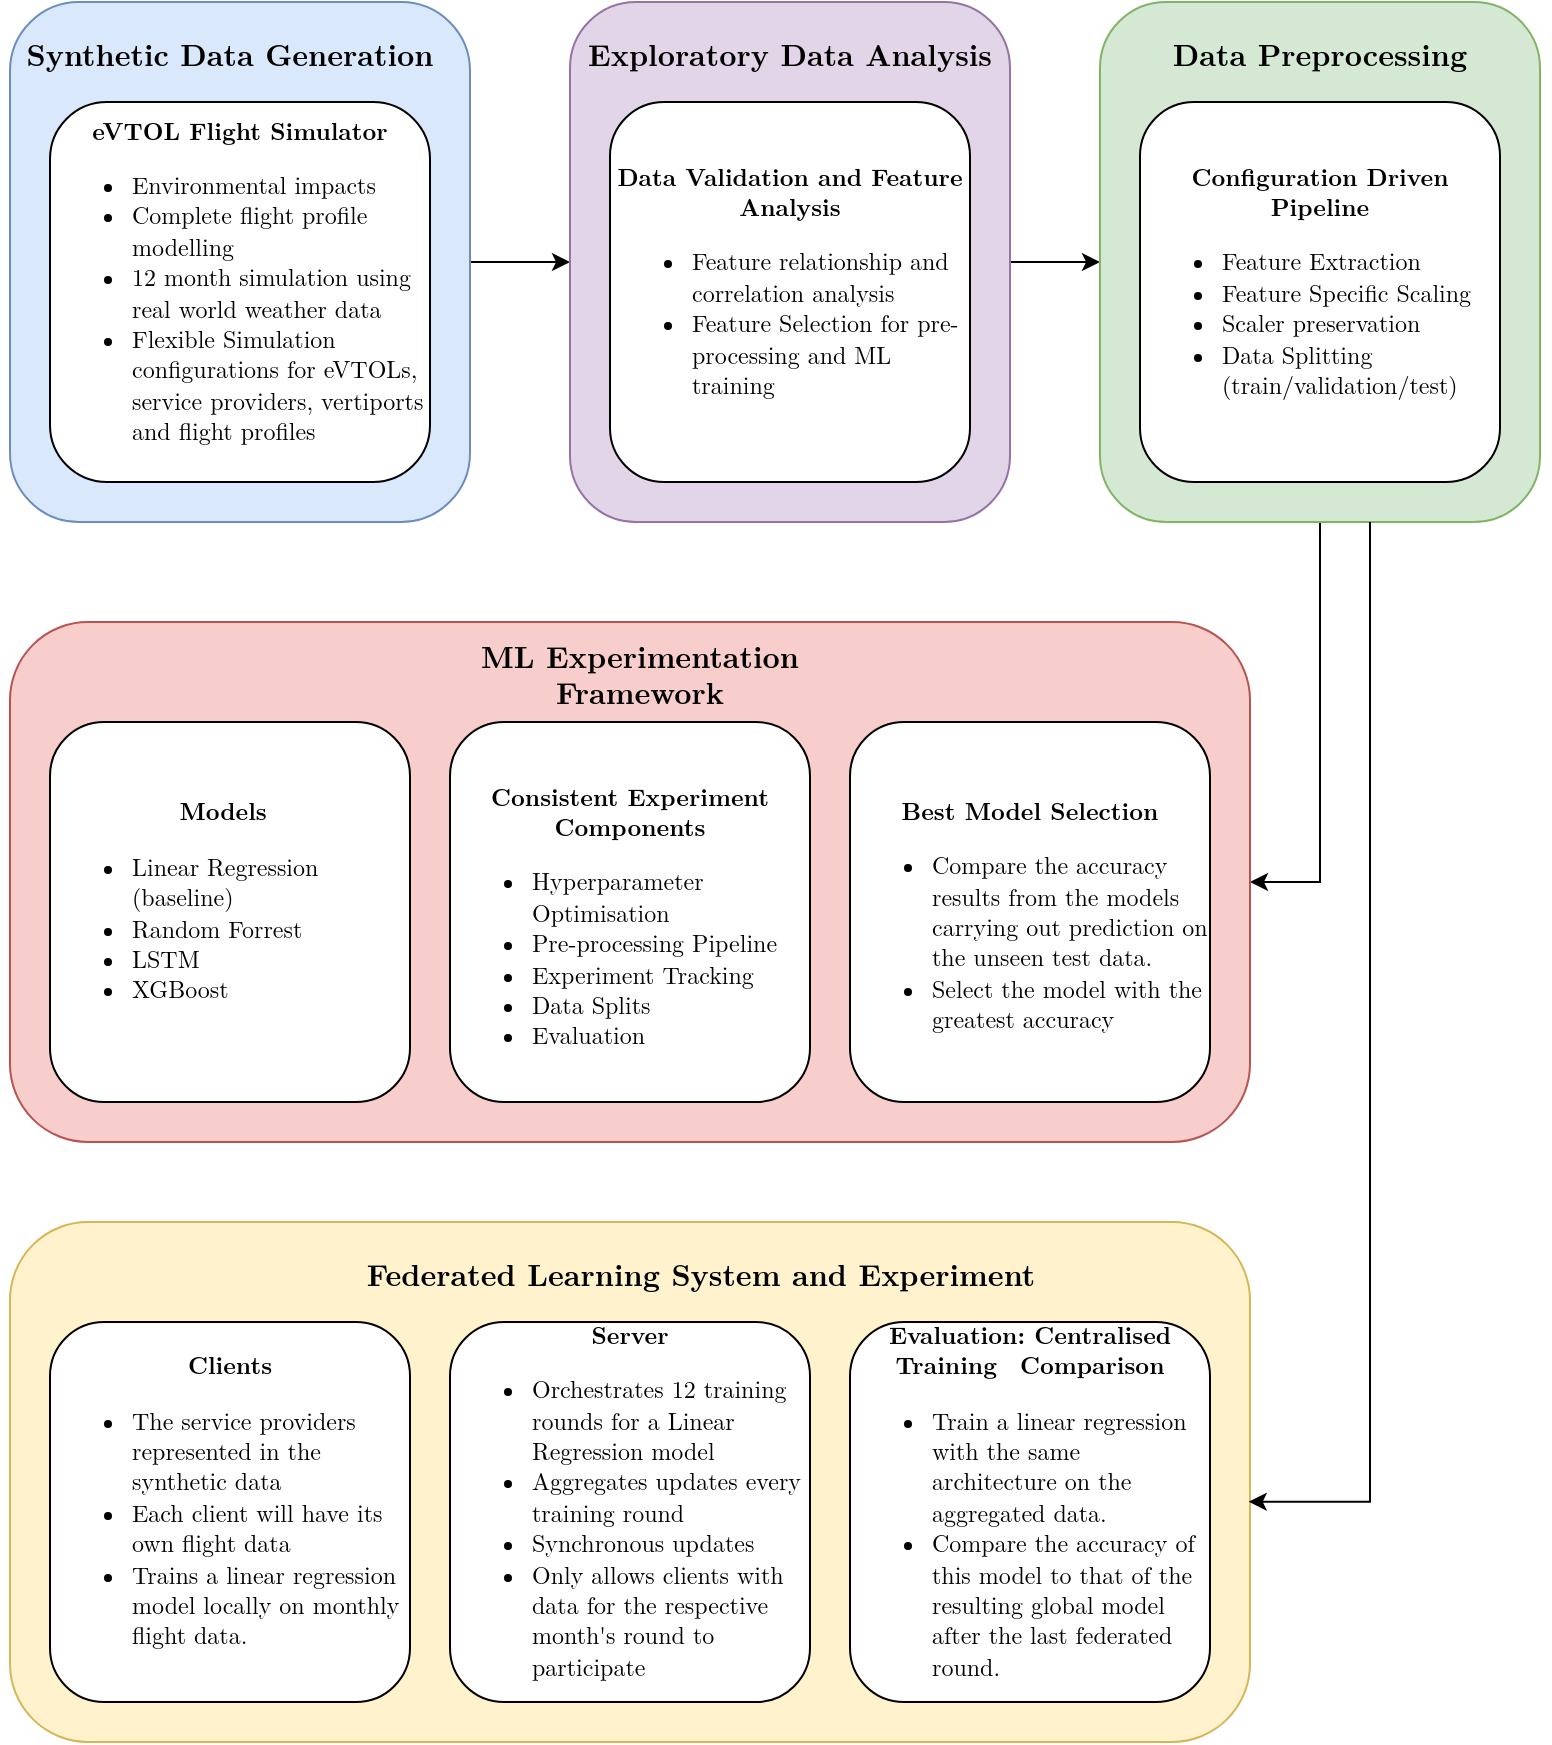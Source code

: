<mxfile version="26.1.2">
  <diagram name="Page-1" id="vEMjjPuhtZ4TjiRQhsrf">
    <mxGraphModel dx="3570" dy="1890" grid="1" gridSize="10" guides="1" tooltips="1" connect="1" arrows="1" fold="1" page="0" pageScale="1" pageWidth="827" pageHeight="1169" math="0" shadow="0">
      <root>
        <mxCell id="0" />
        <mxCell id="1" parent="0" />
        <mxCell id="UzdbpfX2UmG2lxa-5q7h-55" style="edgeStyle=orthogonalEdgeStyle;rounded=0;orthogonalLoop=1;jettySize=auto;html=1;entryX=0;entryY=0.5;entryDx=0;entryDy=0;" edge="1" parent="1" source="UzdbpfX2UmG2lxa-5q7h-28" target="UzdbpfX2UmG2lxa-5q7h-38">
          <mxGeometry relative="1" as="geometry" />
        </mxCell>
        <mxCell id="UzdbpfX2UmG2lxa-5q7h-28" value="" style="rounded=1;whiteSpace=wrap;html=1;fillColor=#dae8fc;strokeColor=#6c8ebf;" vertex="1" parent="1">
          <mxGeometry x="660" y="610" width="230" height="260" as="geometry" />
        </mxCell>
        <mxCell id="UzdbpfX2UmG2lxa-5q7h-35" value="&lt;b&gt;&lt;font style=&quot;font-size: 15px;&quot;&gt;Synthetic Data Generation&lt;/font&gt;&lt;/b&gt;" style="text;html=1;align=center;verticalAlign=middle;whiteSpace=wrap;rounded=0;fontFamily=Latin Modern roman;fontSource=https%3A%2F%2Ffonts.googleapis.com%2Fcss%3Ffamily%3DLatin%2BModern%2Broman;" vertex="1" parent="1">
          <mxGeometry x="655" y="620" width="230" height="30" as="geometry" />
        </mxCell>
        <mxCell id="UzdbpfX2UmG2lxa-5q7h-37" value="&lt;div&gt;&lt;font data-font-src=&quot;https://fonts.googleapis.com/css?family=Latin+Modern+roman&quot; face=&quot;Latin Modern roman&quot;&gt;&lt;b&gt;eVTOL Flight Simulator&lt;/b&gt;&lt;/font&gt;&lt;/div&gt;&lt;div style=&quot;text-align: left;&quot;&gt;&lt;ul&gt;&lt;li&gt;&lt;font data-font-src=&quot;https://fonts.googleapis.com/css?family=Latin+Modern+roman&quot; face=&quot;Latin Modern roman&quot;&gt;Environmental impacts&lt;/font&gt;&lt;/li&gt;&lt;li&gt;&lt;font data-font-src=&quot;https://fonts.googleapis.com/css?family=Latin+Modern+roman&quot; face=&quot;Latin Modern roman&quot;&gt;Complete flight profile modelling&lt;/font&gt;&lt;/li&gt;&lt;li&gt;&lt;font data-font-src=&quot;https://fonts.googleapis.com/css?family=Latin+Modern+roman&quot; face=&quot;Latin Modern roman&quot;&gt;12 month simulation using real world weather data&lt;/font&gt;&lt;/li&gt;&lt;li&gt;&lt;font data-font-src=&quot;https://fonts.googleapis.com/css?family=Latin+Modern+roman&quot; face=&quot;Latin Modern roman&quot;&gt;Flexible Simulation configurations for eVTOLs, service providers, vertiports and flight profiles&lt;/font&gt;&lt;/li&gt;&lt;/ul&gt;&lt;/div&gt;" style="rounded=1;whiteSpace=wrap;html=1;align=center;" vertex="1" parent="1">
          <mxGeometry x="680" y="660" width="190" height="190" as="geometry" />
        </mxCell>
        <mxCell id="UzdbpfX2UmG2lxa-5q7h-56" style="edgeStyle=orthogonalEdgeStyle;rounded=0;orthogonalLoop=1;jettySize=auto;html=1;entryX=0;entryY=0.5;entryDx=0;entryDy=0;" edge="1" parent="1" source="UzdbpfX2UmG2lxa-5q7h-38" target="UzdbpfX2UmG2lxa-5q7h-41">
          <mxGeometry relative="1" as="geometry" />
        </mxCell>
        <mxCell id="UzdbpfX2UmG2lxa-5q7h-38" value="" style="rounded=1;whiteSpace=wrap;html=1;fillColor=#e1d5e7;strokeColor=#9673a6;" vertex="1" parent="1">
          <mxGeometry x="940" y="610" width="220" height="260" as="geometry" />
        </mxCell>
        <mxCell id="UzdbpfX2UmG2lxa-5q7h-39" value="&lt;b&gt;&lt;font style=&quot;font-size: 15px;&quot;&gt;Exploratory Data Analysis&lt;/font&gt;&lt;/b&gt;" style="text;html=1;align=center;verticalAlign=middle;whiteSpace=wrap;rounded=0;fontFamily=Latin Modern roman;fontSource=https%3A%2F%2Ffonts.googleapis.com%2Fcss%3Ffamily%3DLatin%2BModern%2Broman;" vertex="1" parent="1">
          <mxGeometry x="935" y="620" width="230" height="30" as="geometry" />
        </mxCell>
        <mxCell id="UzdbpfX2UmG2lxa-5q7h-40" value="&lt;div&gt;&lt;span style=&quot;background-color: transparent; color: light-dark(rgb(0, 0, 0), rgb(255, 255, 255)); text-align: left;&quot;&gt;&lt;font data-font-src=&quot;https://fonts.googleapis.com/css?family=Latin+Modern+roman&quot; face=&quot;Latin Modern roman&quot;&gt;&lt;b&gt;Data Validation and Feature Analysis&lt;/b&gt;&lt;/font&gt;&lt;/span&gt;&lt;/div&gt;&lt;div style=&quot;text-align: left;&quot;&gt;&lt;ul&gt;&lt;li&gt;&lt;font data-font-src=&quot;https://fonts.googleapis.com/css?family=Latin+Modern+roman&quot; face=&quot;Latin Modern roman&quot;&gt;Feature relationship and correlation analysis&lt;/font&gt;&lt;/li&gt;&lt;li&gt;&lt;font data-font-src=&quot;https://fonts.googleapis.com/css?family=Latin+Modern+roman&quot; face=&quot;Latin Modern roman&quot;&gt;Feature Selection for pre-processing and ML training&lt;/font&gt;&lt;/li&gt;&lt;/ul&gt;&lt;/div&gt;" style="rounded=1;whiteSpace=wrap;html=1;align=center;" vertex="1" parent="1">
          <mxGeometry x="960" y="660" width="180" height="190" as="geometry" />
        </mxCell>
        <mxCell id="UzdbpfX2UmG2lxa-5q7h-63" style="edgeStyle=orthogonalEdgeStyle;rounded=0;orthogonalLoop=1;jettySize=auto;html=1;entryX=1;entryY=0.5;entryDx=0;entryDy=0;" edge="1" parent="1" source="UzdbpfX2UmG2lxa-5q7h-41" target="UzdbpfX2UmG2lxa-5q7h-44">
          <mxGeometry relative="1" as="geometry" />
        </mxCell>
        <mxCell id="UzdbpfX2UmG2lxa-5q7h-41" value="" style="rounded=1;whiteSpace=wrap;html=1;fillColor=#d5e8d4;strokeColor=#82b366;" vertex="1" parent="1">
          <mxGeometry x="1205" y="610" width="220" height="260" as="geometry" />
        </mxCell>
        <mxCell id="UzdbpfX2UmG2lxa-5q7h-42" value="&lt;b&gt;&lt;font style=&quot;font-size: 15px;&quot;&gt;Data Preprocessing&lt;/font&gt;&lt;/b&gt;" style="text;html=1;align=center;verticalAlign=middle;whiteSpace=wrap;rounded=0;fontFamily=Latin Modern roman;fontSource=https%3A%2F%2Ffonts.googleapis.com%2Fcss%3Ffamily%3DLatin%2BModern%2Broman;" vertex="1" parent="1">
          <mxGeometry x="1200" y="620" width="230" height="30" as="geometry" />
        </mxCell>
        <mxCell id="UzdbpfX2UmG2lxa-5q7h-43" value="&lt;div style=&quot;&quot;&gt;&lt;font face=&quot;Latin Modern roman&quot;&gt;&lt;b&gt;Configuration Driven Pipeline&lt;/b&gt;&lt;/font&gt;&lt;/div&gt;&lt;div style=&quot;text-align: left;&quot;&gt;&lt;ul&gt;&lt;li&gt;&lt;font face=&quot;Latin Modern roman&quot;&gt;Feature Extraction&lt;/font&gt;&lt;/li&gt;&lt;li&gt;&lt;font face=&quot;Latin Modern roman&quot;&gt;Feature Specific Scaling&amp;nbsp;&lt;/font&gt;&lt;/li&gt;&lt;li&gt;&lt;font face=&quot;Latin Modern roman&quot;&gt;Scaler preservation&lt;/font&gt;&lt;/li&gt;&lt;li&gt;&lt;font face=&quot;Latin Modern roman&quot;&gt;Data Splitting (train/validation/test)&lt;/font&gt;&lt;/li&gt;&lt;/ul&gt;&lt;/div&gt;" style="rounded=1;whiteSpace=wrap;html=1;align=center;" vertex="1" parent="1">
          <mxGeometry x="1225" y="660" width="180" height="190" as="geometry" />
        </mxCell>
        <mxCell id="UzdbpfX2UmG2lxa-5q7h-44" value="" style="rounded=1;whiteSpace=wrap;html=1;fillColor=#f8cecc;strokeColor=#b85450;" vertex="1" parent="1">
          <mxGeometry x="660" y="920" width="620" height="260" as="geometry" />
        </mxCell>
        <mxCell id="UzdbpfX2UmG2lxa-5q7h-45" value="&lt;b&gt;&lt;font style=&quot;font-size: 15px;&quot;&gt;ML Experimentation Framework&lt;/font&gt;&lt;/b&gt;" style="text;html=1;align=center;verticalAlign=middle;whiteSpace=wrap;rounded=0;fontFamily=Latin Modern roman;fontSource=https%3A%2F%2Ffonts.googleapis.com%2Fcss%3Ffamily%3DLatin%2BModern%2Broman;" vertex="1" parent="1">
          <mxGeometry x="860" y="930" width="230" height="30" as="geometry" />
        </mxCell>
        <mxCell id="UzdbpfX2UmG2lxa-5q7h-46" value="&lt;div style=&quot;&quot;&gt;&lt;div style=&quot;text-align: left;&quot;&gt;&lt;div style=&quot;text-align: center;&quot;&gt;&lt;span style=&quot;font-family: &amp;quot;Latin Modern roman&amp;quot;; text-align: left; background-color: transparent; color: light-dark(rgb(0, 0, 0), rgb(255, 255, 255));&quot;&gt;&lt;b&gt;Models&amp;nbsp;&lt;/b&gt;&lt;/span&gt;&lt;/div&gt;&lt;div&gt;&lt;ul&gt;&lt;li&gt;&lt;font face=&quot;Latin Modern roman&quot;&gt;Linear Regression (baseline)&lt;/font&gt;&lt;/li&gt;&lt;li&gt;&lt;font face=&quot;Latin Modern roman&quot;&gt;Random Forrest&lt;/font&gt;&lt;/li&gt;&lt;li&gt;&lt;font face=&quot;Latin Modern roman&quot;&gt;LSTM&lt;/font&gt;&lt;/li&gt;&lt;li&gt;&lt;font face=&quot;Latin Modern roman&quot;&gt;XGBoost&lt;/font&gt;&lt;/li&gt;&lt;/ul&gt;&lt;/div&gt;&lt;/div&gt;&lt;/div&gt;" style="rounded=1;whiteSpace=wrap;html=1;align=center;" vertex="1" parent="1">
          <mxGeometry x="680" y="970" width="180" height="190" as="geometry" />
        </mxCell>
        <mxCell id="UzdbpfX2UmG2lxa-5q7h-47" value="" style="rounded=1;whiteSpace=wrap;html=1;fillColor=#fff2cc;strokeColor=#d6b656;" vertex="1" parent="1">
          <mxGeometry x="660" y="1220" width="620" height="260" as="geometry" />
        </mxCell>
        <mxCell id="UzdbpfX2UmG2lxa-5q7h-48" value="&lt;b&gt;&lt;font style=&quot;font-size: 15px;&quot;&gt;Federated Learning System and Experiment&lt;/font&gt;&lt;/b&gt;" style="text;html=1;align=center;verticalAlign=middle;whiteSpace=wrap;rounded=0;fontFamily=Latin Modern roman;fontSource=https%3A%2F%2Ffonts.googleapis.com%2Fcss%3Ffamily%3DLatin%2BModern%2Broman;" vertex="1" parent="1">
          <mxGeometry x="812.5" y="1230" width="385" height="30" as="geometry" />
        </mxCell>
        <mxCell id="UzdbpfX2UmG2lxa-5q7h-51" value="&lt;div style=&quot;&quot;&gt;&lt;font face=&quot;Latin Modern roman&quot;&gt;&lt;b&gt;Server&lt;/b&gt;&lt;/font&gt;&lt;/div&gt;&lt;div style=&quot;text-align: left;&quot;&gt;&lt;ul&gt;&lt;li&gt;&lt;font face=&quot;Latin Modern roman&quot;&gt;Orchestrates 12 training rounds for a Linear Regression model&lt;/font&gt;&lt;/li&gt;&lt;li&gt;&lt;font face=&quot;Latin Modern roman&quot;&gt;Aggregates updates every training round&lt;/font&gt;&lt;/li&gt;&lt;li&gt;&lt;font face=&quot;Latin Modern roman&quot;&gt;Synchronous updates&lt;/font&gt;&lt;/li&gt;&lt;li&gt;&lt;font face=&quot;Latin Modern roman&quot;&gt;Only allows clients with data for the respective month&#39;s round to participate&lt;/font&gt;&lt;/li&gt;&lt;/ul&gt;&lt;/div&gt;" style="rounded=1;whiteSpace=wrap;html=1;align=center;" vertex="1" parent="1">
          <mxGeometry x="880" y="1270" width="180" height="190" as="geometry" />
        </mxCell>
        <mxCell id="UzdbpfX2UmG2lxa-5q7h-52" value="&lt;div style=&quot;&quot;&gt;&lt;span style=&quot;font-family: &amp;quot;Latin Modern roman&amp;quot;; text-align: left; background-color: transparent; color: light-dark(rgb(0, 0, 0), rgb(255, 255, 255));&quot;&gt;&lt;b&gt;Clients&lt;/b&gt;&lt;/span&gt;&lt;/div&gt;&lt;div style=&quot;text-align: left;&quot;&gt;&lt;ul&gt;&lt;li&gt;&lt;font face=&quot;Latin Modern roman&quot;&gt;The service providers represented in the synthetic data&lt;/font&gt;&lt;/li&gt;&lt;li&gt;&lt;font face=&quot;Latin Modern roman&quot;&gt;Each client will have its own flight data&lt;/font&gt;&lt;/li&gt;&lt;li&gt;&lt;font face=&quot;Latin Modern roman&quot;&gt;Trains a linear regression model locally on monthly flight data.&lt;/font&gt;&lt;/li&gt;&lt;/ul&gt;&lt;/div&gt;" style="rounded=1;whiteSpace=wrap;html=1;align=center;" vertex="1" parent="1">
          <mxGeometry x="680" y="1270" width="180" height="190" as="geometry" />
        </mxCell>
        <mxCell id="UzdbpfX2UmG2lxa-5q7h-53" value="&lt;div style=&quot;&quot;&gt;&lt;div style=&quot;text-align: left;&quot;&gt;&lt;div style=&quot;text-align: center;&quot;&gt;&lt;font data-font-src=&quot;https://fonts.googleapis.com/css?family=Latin+Modern+roman&quot; face=&quot;Latin Modern roman&quot;&gt;&lt;br&gt;&lt;/font&gt;&lt;/div&gt;&lt;div&gt;&lt;div style=&quot;text-align: center;&quot;&gt;&lt;span style=&quot;text-align: left; background-color: transparent; color: light-dark(rgb(0, 0, 0), rgb(255, 255, 255));&quot;&gt;&lt;b&gt;&lt;font data-font-src=&quot;https://fonts.googleapis.com/css?family=Latin+Modern+roman&quot; face=&quot;Latin Modern roman&quot;&gt;Consistent Experiment Components&lt;/font&gt;&lt;/b&gt;&lt;/span&gt;&lt;/div&gt;&lt;div&gt;&lt;ul&gt;&lt;li&gt;&lt;font data-font-src=&quot;https://fonts.googleapis.com/css?family=Latin+Modern+roman&quot; face=&quot;Latin Modern roman&quot;&gt;Hyperparameter Optimisation&lt;/font&gt;&lt;/li&gt;&lt;li&gt;&lt;font data-font-src=&quot;https://fonts.googleapis.com/css?family=Latin+Modern+roman&quot; face=&quot;Latin Modern roman&quot;&gt;Pre-processing Pipeline&lt;/font&gt;&lt;/li&gt;&lt;li&gt;&lt;font data-font-src=&quot;https://fonts.googleapis.com/css?family=Latin+Modern+roman&quot; face=&quot;Latin Modern roman&quot;&gt;Experiment Tracking&lt;/font&gt;&lt;/li&gt;&lt;li&gt;&lt;font data-font-src=&quot;https://fonts.googleapis.com/css?family=Latin+Modern+roman&quot; face=&quot;Latin Modern roman&quot;&gt;Data Splits&lt;/font&gt;&lt;/li&gt;&lt;li&gt;&lt;font data-font-src=&quot;https://fonts.googleapis.com/css?family=Latin+Modern+roman&quot; face=&quot;Latin Modern roman&quot;&gt;Evaluation&amp;nbsp;&lt;/font&gt;&lt;/li&gt;&lt;/ul&gt;&lt;/div&gt;&lt;/div&gt;&lt;/div&gt;&lt;/div&gt;" style="rounded=1;whiteSpace=wrap;html=1;align=center;" vertex="1" parent="1">
          <mxGeometry x="880" y="970" width="180" height="190" as="geometry" />
        </mxCell>
        <mxCell id="UzdbpfX2UmG2lxa-5q7h-57" value="&lt;div style=&quot;&quot;&gt;&lt;div style=&quot;text-align: left;&quot;&gt;&lt;div style=&quot;text-align: center;&quot;&gt;&lt;br&gt;&lt;/div&gt;&lt;div&gt;&lt;div style=&quot;text-align: center;&quot;&gt;&lt;font face=&quot;Latin Modern roman&quot;&gt;&lt;b&gt;Best Model Selection&lt;/b&gt;&lt;/font&gt;&lt;/div&gt;&lt;div&gt;&lt;ul&gt;&lt;li&gt;&lt;font data-font-src=&quot;https://fonts.googleapis.com/css?family=Latin+Modern+roman&quot; face=&quot;Latin Modern roman&quot;&gt;Compare the accuracy results from the models carrying out prediction on the unseen test data.&lt;/font&gt;&lt;/li&gt;&lt;li&gt;&lt;font data-font-src=&quot;https://fonts.googleapis.com/css?family=Latin+Modern+roman&quot; face=&quot;Latin Modern roman&quot;&gt;Select the model with the greatest accuracy&lt;/font&gt;&lt;/li&gt;&lt;/ul&gt;&lt;/div&gt;&lt;/div&gt;&lt;/div&gt;&lt;/div&gt;" style="rounded=1;whiteSpace=wrap;html=1;align=center;" vertex="1" parent="1">
          <mxGeometry x="1080" y="970" width="180" height="190" as="geometry" />
        </mxCell>
        <mxCell id="UzdbpfX2UmG2lxa-5q7h-61" value="&lt;div style=&quot;&quot;&gt;&lt;font face=&quot;Latin Modern roman&quot;&gt;&lt;b&gt;Evaluation: Centralised Training&amp;nbsp; Comparison&lt;/b&gt;&lt;/font&gt;&lt;/div&gt;&lt;div style=&quot;text-align: left;&quot;&gt;&lt;ul&gt;&lt;li&gt;&lt;font face=&quot;Latin Modern roman&quot;&gt;Train a linear regression with the same architecture on the aggregated data.&lt;/font&gt;&lt;/li&gt;&lt;li&gt;&lt;font face=&quot;Latin Modern roman&quot;&gt;Compare the accuracy of this model to that of the resulting global model after the last federated round.&lt;/font&gt;&lt;/li&gt;&lt;/ul&gt;&lt;/div&gt;" style="rounded=1;whiteSpace=wrap;html=1;align=center;" vertex="1" parent="1">
          <mxGeometry x="1080" y="1270" width="180" height="190" as="geometry" />
        </mxCell>
        <mxCell id="UzdbpfX2UmG2lxa-5q7h-62" style="edgeStyle=orthogonalEdgeStyle;rounded=0;orthogonalLoop=1;jettySize=auto;html=1;entryX=0.999;entryY=0.538;entryDx=0;entryDy=0;entryPerimeter=0;" edge="1" parent="1" source="UzdbpfX2UmG2lxa-5q7h-41" target="UzdbpfX2UmG2lxa-5q7h-47">
          <mxGeometry relative="1" as="geometry">
            <Array as="points">
              <mxPoint x="1340" y="1360" />
            </Array>
          </mxGeometry>
        </mxCell>
      </root>
    </mxGraphModel>
  </diagram>
</mxfile>
